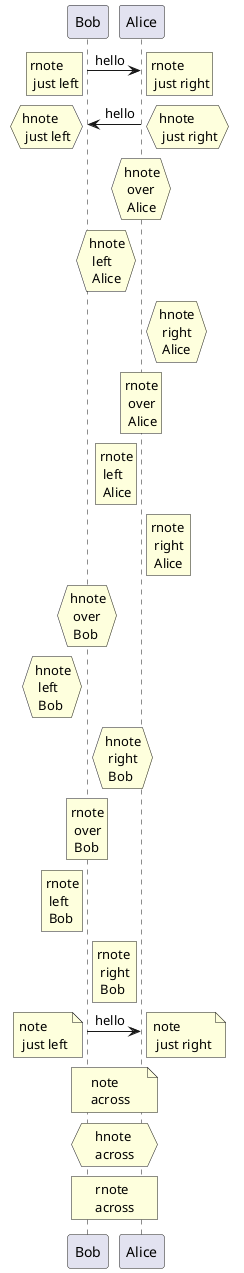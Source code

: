 {
  "sha1": "kwfkk6fht209o9tt5agz8jy4c6tcuxk",
  "insertion": {
    "when": "2024-06-06T17:24:18.671Z",
    "url": "https://github.com/plantuml/plantuml/pull/1799",
    "user": "plantuml@gmail.com"
  }
}
@startuml
!pragma teoz true

Bob -> Alice : hello
rnote right: rnote\n just right
rnote left: rnote\n just left

Bob <- Alice: hello
hnote right: hnote\n just right
hnote left: hnote\n just left

hnote over Alice: hnote\n over \n Alice
hnote left Alice: hnote\n left \n Alice
hnote right Alice: hnote\n right \n Alice
rnote over Alice: rnote\n over \n Alice
rnote left Alice: rnote\n left \n Alice
rnote right Alice: rnote\n right \n Alice

hnote over Bob: hnote\n over \n Bob
hnote left Bob: hnote\n left \n Bob
hnote right Bob: hnote\n right \n Bob
rnote over Bob: rnote\n over \n Bob
rnote left Bob: rnote\n left \n Bob
rnote right Bob: rnote\n right \n Bob

Bob -> Alice : hello
note right: note\n just right
note left: note\n just left

note across: note\nacross
hnote across: hnote\nacross
rnote across: rnote\nacross
@enduml
